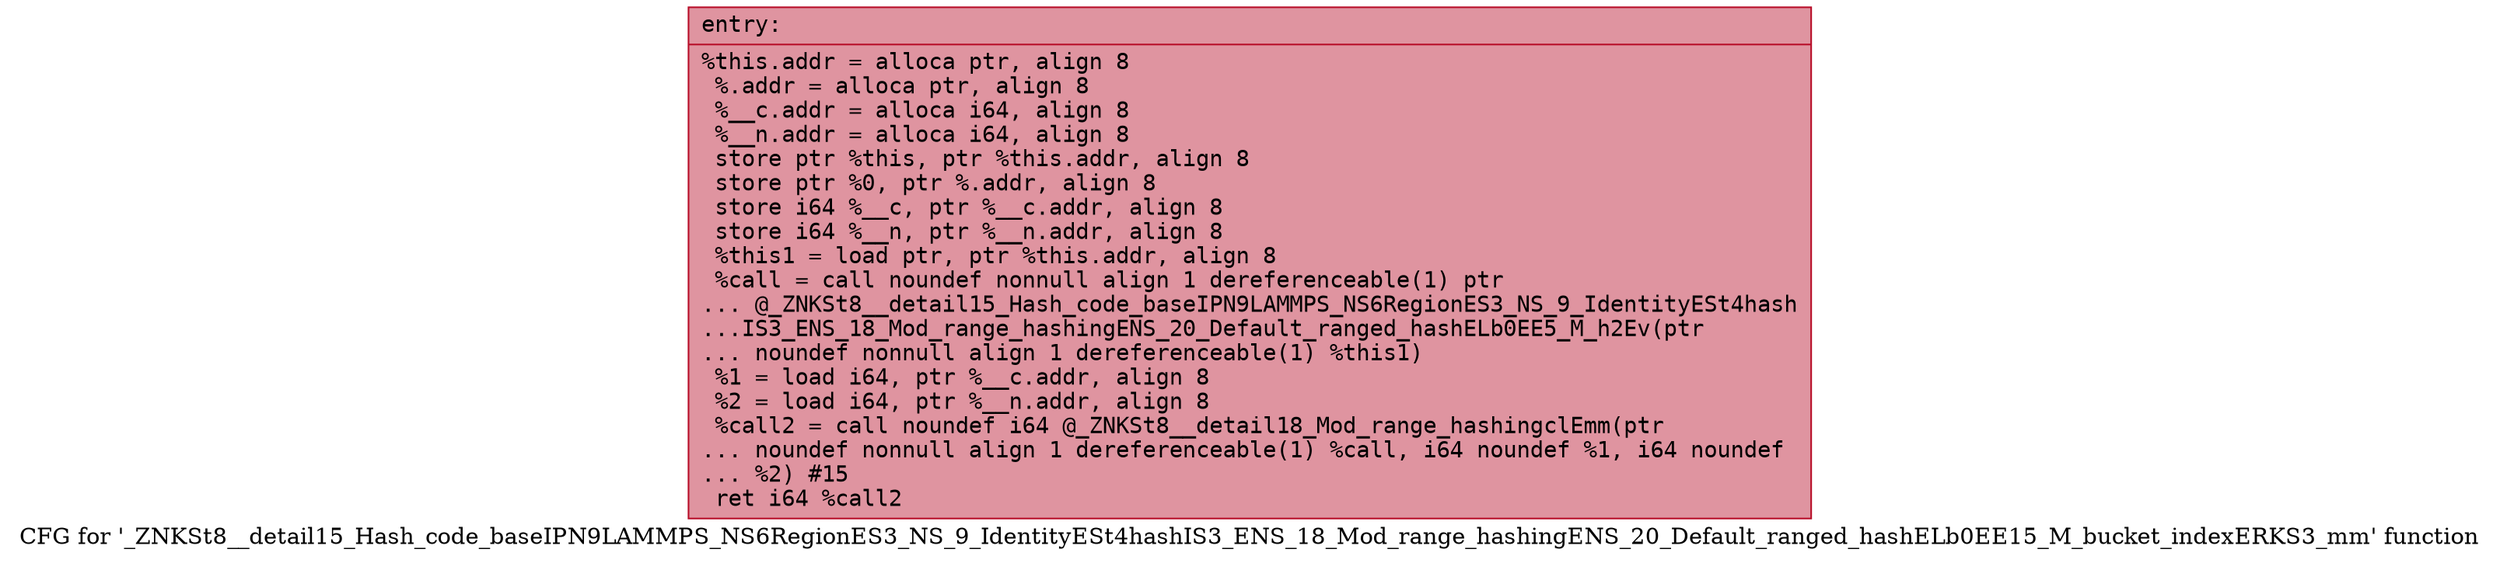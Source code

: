 digraph "CFG for '_ZNKSt8__detail15_Hash_code_baseIPN9LAMMPS_NS6RegionES3_NS_9_IdentityESt4hashIS3_ENS_18_Mod_range_hashingENS_20_Default_ranged_hashELb0EE15_M_bucket_indexERKS3_mm' function" {
	label="CFG for '_ZNKSt8__detail15_Hash_code_baseIPN9LAMMPS_NS6RegionES3_NS_9_IdentityESt4hashIS3_ENS_18_Mod_range_hashingENS_20_Default_ranged_hashELb0EE15_M_bucket_indexERKS3_mm' function";

	Node0x561837f40630 [shape=record,color="#b70d28ff", style=filled, fillcolor="#b70d2870" fontname="Courier",label="{entry:\l|  %this.addr = alloca ptr, align 8\l  %.addr = alloca ptr, align 8\l  %__c.addr = alloca i64, align 8\l  %__n.addr = alloca i64, align 8\l  store ptr %this, ptr %this.addr, align 8\l  store ptr %0, ptr %.addr, align 8\l  store i64 %__c, ptr %__c.addr, align 8\l  store i64 %__n, ptr %__n.addr, align 8\l  %this1 = load ptr, ptr %this.addr, align 8\l  %call = call noundef nonnull align 1 dereferenceable(1) ptr\l... @_ZNKSt8__detail15_Hash_code_baseIPN9LAMMPS_NS6RegionES3_NS_9_IdentityESt4hash\l...IS3_ENS_18_Mod_range_hashingENS_20_Default_ranged_hashELb0EE5_M_h2Ev(ptr\l... noundef nonnull align 1 dereferenceable(1) %this1)\l  %1 = load i64, ptr %__c.addr, align 8\l  %2 = load i64, ptr %__n.addr, align 8\l  %call2 = call noundef i64 @_ZNKSt8__detail18_Mod_range_hashingclEmm(ptr\l... noundef nonnull align 1 dereferenceable(1) %call, i64 noundef %1, i64 noundef\l... %2) #15\l  ret i64 %call2\l}"];
}
